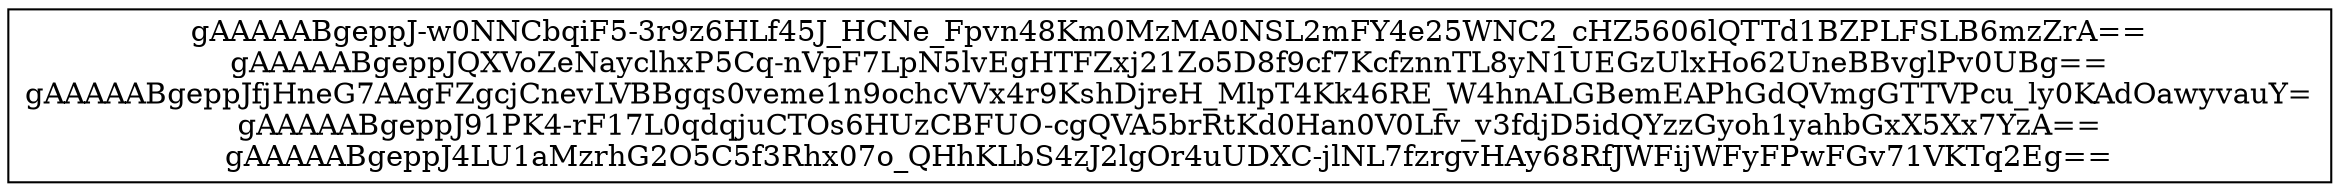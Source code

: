 digraph grafo { 
	node[shape="record"]
nodo1234567890101[label = "gAAAAABgeppJ-w0NNCbqiF5-3r9z6HLf45J_HCNe_Fpvn48Km0MzMA0NSL2mFY4e25WNC2_cHZ5606lQTTd1BZPLFSLB6mzZrA==\ngAAAAABgeppJQXVoZeNayclhxP5Cq-nVpF7LpN5lvEgHTFZxj21Zo5D8f9cf7KcfznnTL8yN1UEGzUlxHo62UneBBvglPv0UBg==\ngAAAAABgeppJfjHneG7AAgFZgcjCnevLVBBgqs0veme1n9ochcVVx4r9KshDjreH_MlpT4Kk46RE_W4hnALGBemEAPhGdQVmgGTTVPcu_ly0KAdOawyvauY=\ngAAAAABgeppJ91PK4-rF17L0qdqjuCTOs6HUzCBFUO-cgQVA5brRtKd0Han0V0Lfv_v3fdjD5idQYzzGyoh1yahbGxX5Xx7YzA==\ngAAAAABgeppJ4LU1aMzrhG2O5C5f3Rhx07o_QHhKLbS4zJ2lgOr4uUDXC-jlNL7fzrgvHAy68RfJWFijWFyFPwFGv71VKTq2Eg=="];

}